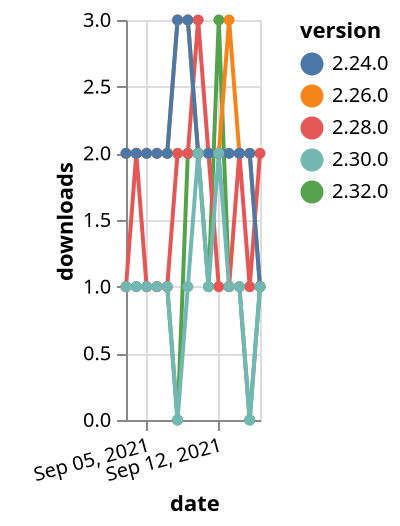 {"$schema": "https://vega.github.io/schema/vega-lite/v5.json", "description": "A simple bar chart with embedded data.", "data": {"values": [{"date": "2021-09-03", "total": 421, "delta": 1, "version": "2.32.0"}, {"date": "2021-09-04", "total": 422, "delta": 1, "version": "2.32.0"}, {"date": "2021-09-05", "total": 423, "delta": 1, "version": "2.32.0"}, {"date": "2021-09-06", "total": 424, "delta": 1, "version": "2.32.0"}, {"date": "2021-09-07", "total": 425, "delta": 1, "version": "2.32.0"}, {"date": "2021-09-08", "total": 425, "delta": 0, "version": "2.32.0"}, {"date": "2021-09-09", "total": 427, "delta": 2, "version": "2.32.0"}, {"date": "2021-09-10", "total": 429, "delta": 2, "version": "2.32.0"}, {"date": "2021-09-11", "total": 430, "delta": 1, "version": "2.32.0"}, {"date": "2021-09-12", "total": 433, "delta": 3, "version": "2.32.0"}, {"date": "2021-09-13", "total": 434, "delta": 1, "version": "2.32.0"}, {"date": "2021-09-14", "total": 435, "delta": 1, "version": "2.32.0"}, {"date": "2021-09-15", "total": 435, "delta": 0, "version": "2.32.0"}, {"date": "2021-09-16", "total": 436, "delta": 1, "version": "2.32.0"}, {"date": "2021-09-03", "total": 1550, "delta": 1, "version": "2.28.0"}, {"date": "2021-09-04", "total": 1552, "delta": 2, "version": "2.28.0"}, {"date": "2021-09-05", "total": 1553, "delta": 1, "version": "2.28.0"}, {"date": "2021-09-06", "total": 1554, "delta": 1, "version": "2.28.0"}, {"date": "2021-09-07", "total": 1555, "delta": 1, "version": "2.28.0"}, {"date": "2021-09-08", "total": 1557, "delta": 2, "version": "2.28.0"}, {"date": "2021-09-09", "total": 1559, "delta": 2, "version": "2.28.0"}, {"date": "2021-09-10", "total": 1562, "delta": 3, "version": "2.28.0"}, {"date": "2021-09-11", "total": 1564, "delta": 2, "version": "2.28.0"}, {"date": "2021-09-12", "total": 1565, "delta": 1, "version": "2.28.0"}, {"date": "2021-09-13", "total": 1566, "delta": 1, "version": "2.28.0"}, {"date": "2021-09-14", "total": 1568, "delta": 2, "version": "2.28.0"}, {"date": "2021-09-15", "total": 1569, "delta": 1, "version": "2.28.0"}, {"date": "2021-09-16", "total": 1571, "delta": 2, "version": "2.28.0"}, {"date": "2021-09-03", "total": 2361, "delta": 2, "version": "2.26.0"}, {"date": "2021-09-04", "total": 2363, "delta": 2, "version": "2.26.0"}, {"date": "2021-09-05", "total": 2365, "delta": 2, "version": "2.26.0"}, {"date": "2021-09-06", "total": 2367, "delta": 2, "version": "2.26.0"}, {"date": "2021-09-07", "total": 2369, "delta": 2, "version": "2.26.0"}, {"date": "2021-09-08", "total": 2372, "delta": 3, "version": "2.26.0"}, {"date": "2021-09-09", "total": 2375, "delta": 3, "version": "2.26.0"}, {"date": "2021-09-10", "total": 2377, "delta": 2, "version": "2.26.0"}, {"date": "2021-09-11", "total": 2379, "delta": 2, "version": "2.26.0"}, {"date": "2021-09-12", "total": 2381, "delta": 2, "version": "2.26.0"}, {"date": "2021-09-13", "total": 2384, "delta": 3, "version": "2.26.0"}, {"date": "2021-09-14", "total": 2386, "delta": 2, "version": "2.26.0"}, {"date": "2021-09-15", "total": 2388, "delta": 2, "version": "2.26.0"}, {"date": "2021-09-16", "total": 2389, "delta": 1, "version": "2.26.0"}, {"date": "2021-09-03", "total": 5074, "delta": 2, "version": "2.24.0"}, {"date": "2021-09-04", "total": 5076, "delta": 2, "version": "2.24.0"}, {"date": "2021-09-05", "total": 5078, "delta": 2, "version": "2.24.0"}, {"date": "2021-09-06", "total": 5080, "delta": 2, "version": "2.24.0"}, {"date": "2021-09-07", "total": 5082, "delta": 2, "version": "2.24.0"}, {"date": "2021-09-08", "total": 5085, "delta": 3, "version": "2.24.0"}, {"date": "2021-09-09", "total": 5088, "delta": 3, "version": "2.24.0"}, {"date": "2021-09-10", "total": 5090, "delta": 2, "version": "2.24.0"}, {"date": "2021-09-11", "total": 5092, "delta": 2, "version": "2.24.0"}, {"date": "2021-09-12", "total": 5094, "delta": 2, "version": "2.24.0"}, {"date": "2021-09-13", "total": 5096, "delta": 2, "version": "2.24.0"}, {"date": "2021-09-14", "total": 5098, "delta": 2, "version": "2.24.0"}, {"date": "2021-09-15", "total": 5100, "delta": 2, "version": "2.24.0"}, {"date": "2021-09-16", "total": 5101, "delta": 1, "version": "2.24.0"}, {"date": "2021-09-03", "total": 222, "delta": 1, "version": "2.30.0"}, {"date": "2021-09-04", "total": 223, "delta": 1, "version": "2.30.0"}, {"date": "2021-09-05", "total": 224, "delta": 1, "version": "2.30.0"}, {"date": "2021-09-06", "total": 225, "delta": 1, "version": "2.30.0"}, {"date": "2021-09-07", "total": 226, "delta": 1, "version": "2.30.0"}, {"date": "2021-09-08", "total": 226, "delta": 0, "version": "2.30.0"}, {"date": "2021-09-09", "total": 227, "delta": 1, "version": "2.30.0"}, {"date": "2021-09-10", "total": 229, "delta": 2, "version": "2.30.0"}, {"date": "2021-09-11", "total": 230, "delta": 1, "version": "2.30.0"}, {"date": "2021-09-12", "total": 232, "delta": 2, "version": "2.30.0"}, {"date": "2021-09-13", "total": 233, "delta": 1, "version": "2.30.0"}, {"date": "2021-09-14", "total": 234, "delta": 1, "version": "2.30.0"}, {"date": "2021-09-15", "total": 234, "delta": 0, "version": "2.30.0"}, {"date": "2021-09-16", "total": 235, "delta": 1, "version": "2.30.0"}]}, "width": "container", "mark": {"type": "line", "point": {"filled": true}}, "encoding": {"x": {"field": "date", "type": "temporal", "timeUnit": "yearmonthdate", "title": "date", "axis": {"labelAngle": -15}}, "y": {"field": "delta", "type": "quantitative", "title": "downloads"}, "color": {"field": "version", "type": "nominal"}, "tooltip": {"field": "delta"}}}